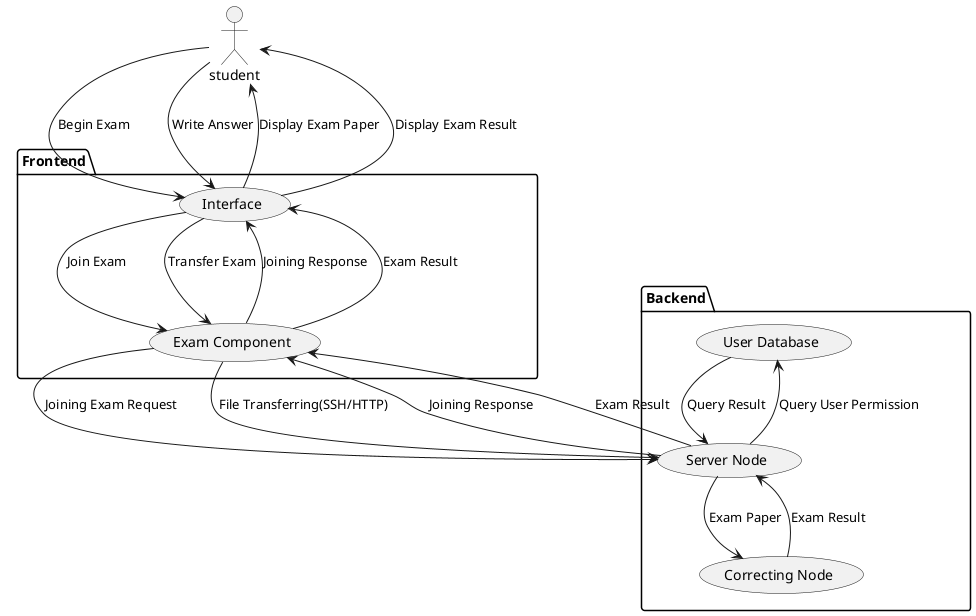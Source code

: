 ' 用户发出加入考试的请求后，系统会用户的身份和权限进行检测，检查成功后。更新用户的临时权限，建立用户和考试页面的连接，此后用户即可在前端通过考试页面进行答题，答题结果通过通信协议传输给批改程序进行批改，最终结果反馈给教学者和学习者。
@startuml
' left to right direction
actor student as st
package Frontend {
    usecase "Interface" as inter
    usecase "Exam Component" as ec
}
package Backend {
    usecase "User Database" as ud
    usecase "Server Node" as sn
    usecase "Correcting Node" as cn

}
st --> inter: "Begin Exam"
st --> inter: "Write Answer"
inter --> ec: "Join Exam"
inter --> ec: "Transfer Exam"
ec --> sn: "Joining Exam Request"
ec --> sn: "File Transferring(SSH/HTTP)"
sn --> ud: "Query User Permission"
' sn --> fd: "Store File"
ud --> sn: "Query Result"
sn --> ec: "Joining Response"
ec --> inter: "Joining Response"
inter --> st: "Display Exam Paper"
sn --> cn: "Exam Paper"
cn --> sn: "Exam Result"
sn --> ec: "Exam Result"
ec --> inter: "Exam Result"
inter --> st: "Display Exam Result"

@enduml

